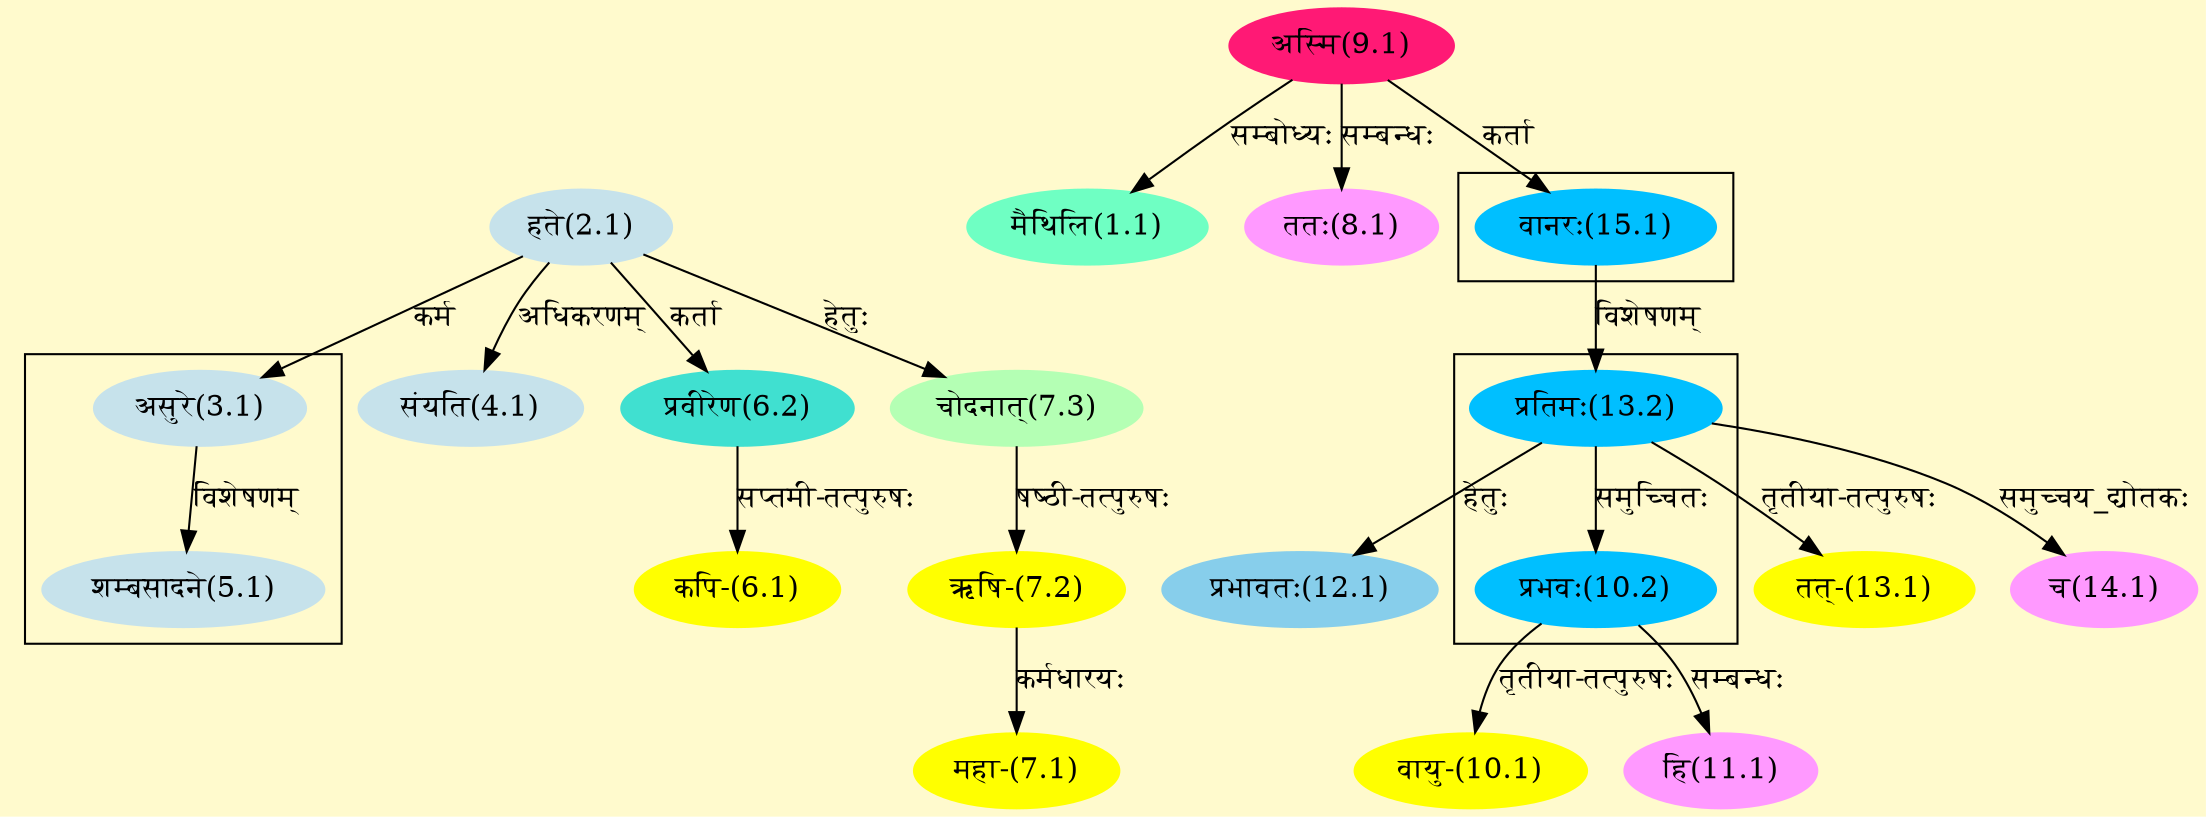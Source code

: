 digraph G{
rankdir=BT;
 compound=true;
 bgcolor="lemonchiffon1";

subgraph cluster_1{
Node5_1 [style=filled, color="#C6E2EB" label = "शम्बसादने(5.1)"]
Node3_1 [style=filled, color="#C6E2EB" label = "असुरे(3.1)"]

}

subgraph cluster_2{
Node10_2 [style=filled, color="#00BFFF" label = "प्रभवः(10.2)"]
Node13_2 [style=filled, color="#00BFFF" label = "प्रतिमः(13.2)"]

}

subgraph cluster_3{
Node13_2 [style=filled, color="#00BFFF" label = "प्रतिमः(13.2)"]
Node15_1 [style=filled, color="#00BFFF" label = "वानरः(15.1)"]

}
Node1_1 [style=filled, color="#6FFFC3" label = "मैथिलि(1.1)"]
Node9_1 [style=filled, color="#FF1975" label = "अस्मि(9.1)"]
Node3_1 [style=filled, color="#C6E2EB" label = "असुरे(3.1)"]
Node2_1 [style=filled, color="#C6E2EB" label = "हते(2.1)"]
Node4_1 [style=filled, color="#C6E2EB" label = "संयति(4.1)"]
Node6_1 [style=filled, color="#FFFF00" label = "कपि-(6.1)"]
Node6_2 [style=filled, color="#40E0D0" label = "प्रवीरेण(6.2)"]
Node7_1 [style=filled, color="#FFFF00" label = "महा-(7.1)"]
Node7_2 [style=filled, color="#FFFF00" label = "ऋषि-(7.2)"]
Node7_3 [style=filled, color="#B4FFB4" label = "चोदनात्(7.3)"]
Node8_1 [style=filled, color="#FF99FF" label = "ततः(8.1)"]
Node10_1 [style=filled, color="#FFFF00" label = "वायु-(10.1)"]
Node10_2 [style=filled, color="#00BFFF" label = "प्रभवः(10.2)"]
Node11_1 [style=filled, color="#FF99FF" label = "हि(11.1)"]
Node12_1 [style=filled, color="#87CEEB" label = "प्रभावतः(12.1)"]
Node13_2 [style=filled, color="#00BFFF" label = "प्रतिमः(13.2)"]
Node13_1 [style=filled, color="#FFFF00" label = "तत्-(13.1)"]
Node14_1 [style=filled, color="#FF99FF" label = "च(14.1)"]
Node15_1 [style=filled, color="#00BFFF" label = "वानरः(15.1)"]
/* Start of Relations section */

Node1_1 -> Node9_1 [  label="सम्बोध्यः"  dir="back" ]
Node3_1 -> Node2_1 [  label="कर्म"  dir="back" ]
Node4_1 -> Node2_1 [  label="अधिकरणम्"  dir="back" ]
Node5_1 -> Node3_1 [  label="विशेषणम्"  dir="back" ]
Node6_1 -> Node6_2 [  label="सप्तमी-तत्पुरुषः"  dir="back" ]
Node6_2 -> Node2_1 [  label="कर्ता"  dir="back" ]
Node7_1 -> Node7_2 [  label="कर्मधारयः"  dir="back" ]
Node7_2 -> Node7_3 [  label="षष्ठी-तत्पुरुषः"  dir="back" ]
Node7_3 -> Node2_1 [  label="हेतुः"  dir="back" ]
Node8_1 -> Node9_1 [  label="सम्बन्धः"  dir="back" ]
Node10_1 -> Node10_2 [  label="तृतीया-तत्पुरुषः"  dir="back" ]
Node10_2 -> Node13_2 [  label="समुच्चितः"  dir="back" ]
Node11_1 -> Node10_2 [  label="सम्बन्धः"  dir="back" ]
Node12_1 -> Node13_2 [  label="हेतुः"  dir="back" ]
Node13_1 -> Node13_2 [  label="तृतीया-तत्पुरुषः"  dir="back" ]
Node13_2 -> Node15_1 [  label="विशेषणम्"  dir="back" ]
Node14_1 -> Node13_2 [  label="समुच्चय_द्योतकः"  dir="back" ]
Node15_1 -> Node9_1 [  label="कर्ता"  dir="back" ]
}
